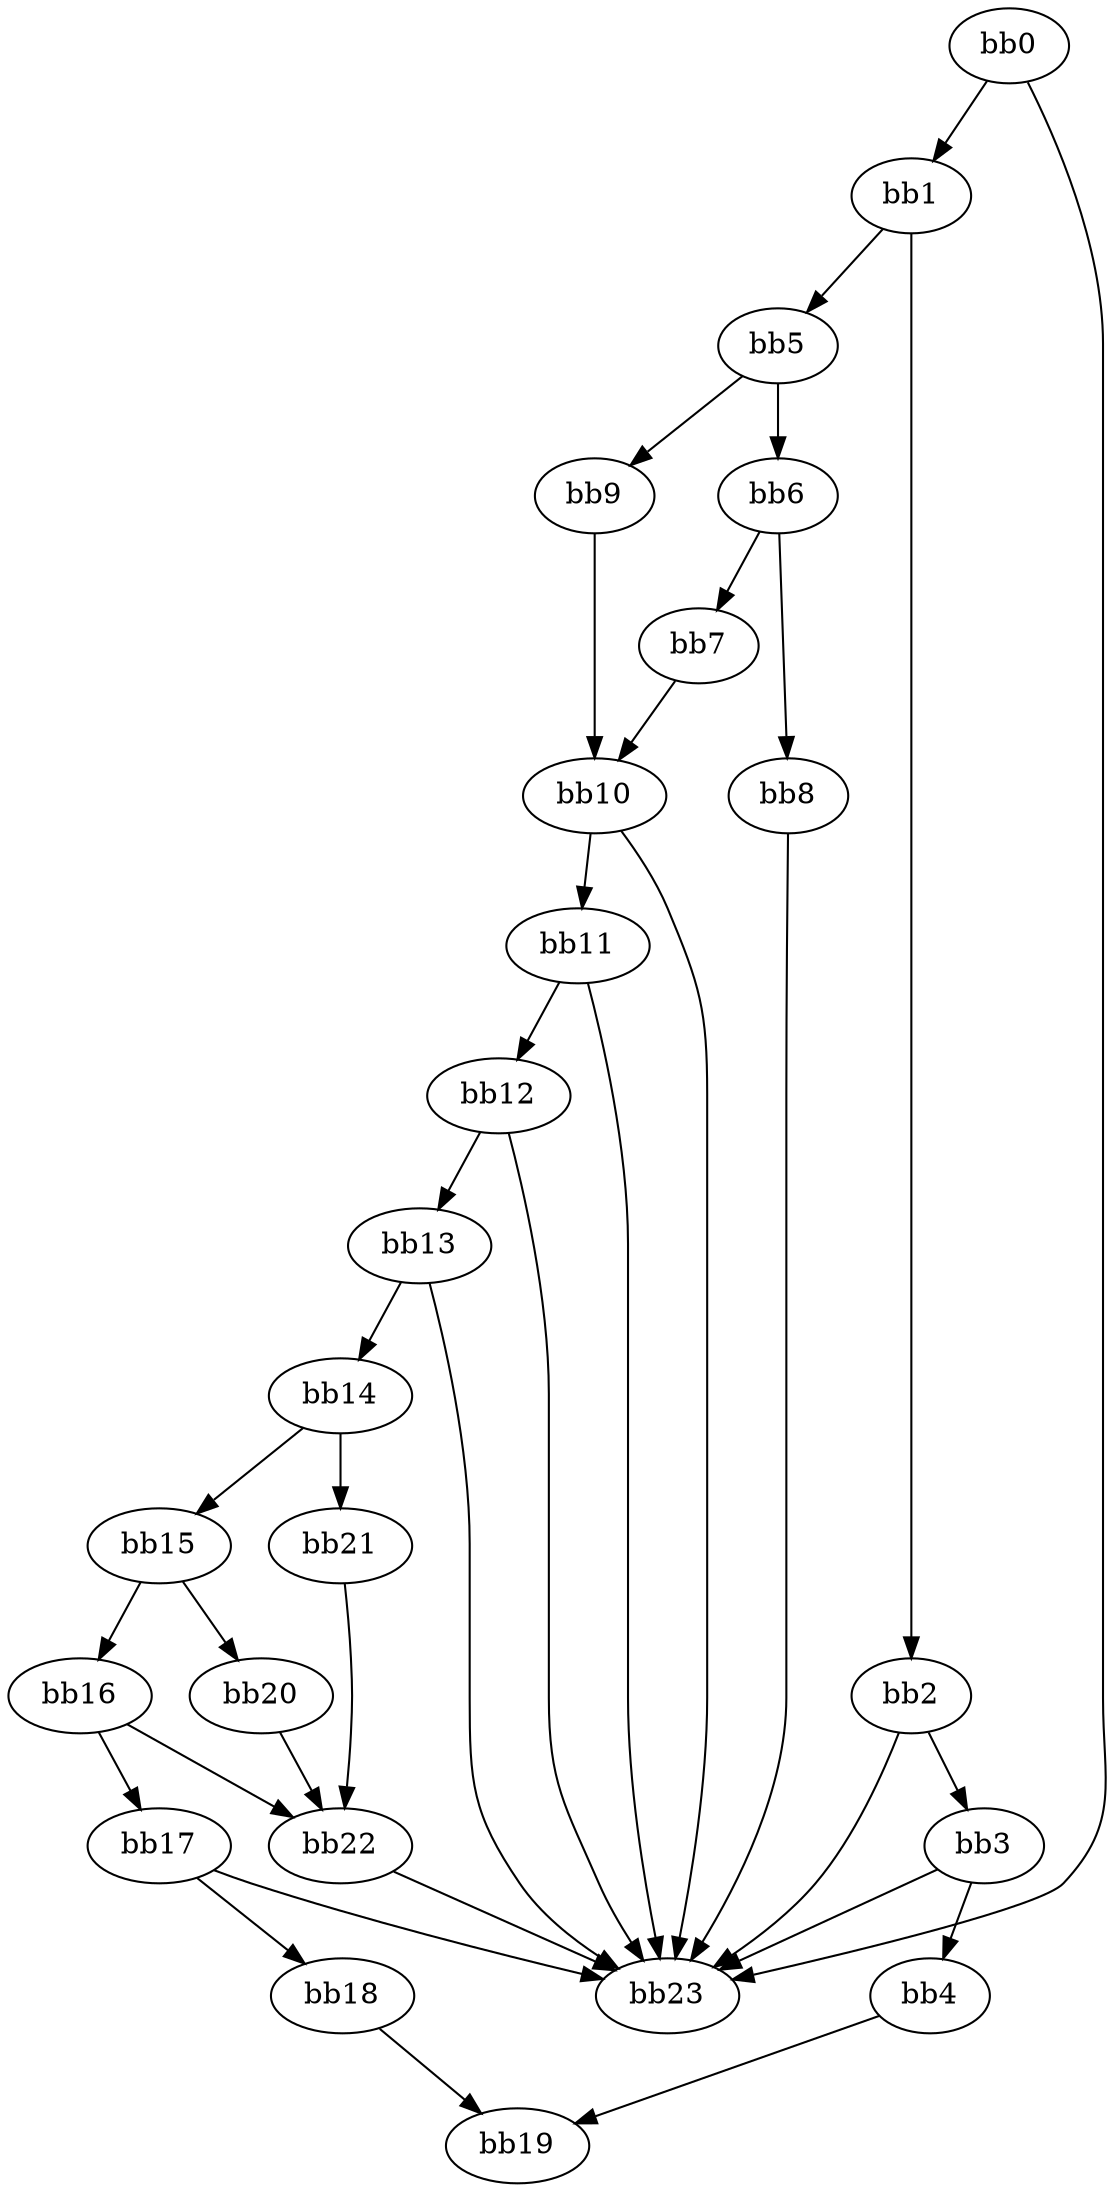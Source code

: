 digraph {
    0 [ label = "bb0\l" ]
    1 [ label = "bb1\l" ]
    2 [ label = "bb2\l" ]
    3 [ label = "bb3\l" ]
    4 [ label = "bb4\l" ]
    5 [ label = "bb5\l" ]
    6 [ label = "bb6\l" ]
    7 [ label = "bb7\l" ]
    8 [ label = "bb8\l" ]
    9 [ label = "bb9\l" ]
    10 [ label = "bb10\l" ]
    11 [ label = "bb11\l" ]
    12 [ label = "bb12\l" ]
    13 [ label = "bb13\l" ]
    14 [ label = "bb14\l" ]
    15 [ label = "bb15\l" ]
    16 [ label = "bb16\l" ]
    17 [ label = "bb17\l" ]
    18 [ label = "bb18\l" ]
    19 [ label = "bb19\l" ]
    20 [ label = "bb20\l" ]
    21 [ label = "bb21\l" ]
    22 [ label = "bb22\l" ]
    23 [ label = "bb23\l" ]
    0 -> 1 [ ]
    0 -> 23 [ ]
    1 -> 2 [ ]
    1 -> 5 [ ]
    2 -> 3 [ ]
    2 -> 23 [ ]
    3 -> 4 [ ]
    3 -> 23 [ ]
    4 -> 19 [ ]
    5 -> 6 [ ]
    5 -> 9 [ ]
    6 -> 7 [ ]
    6 -> 8 [ ]
    7 -> 10 [ ]
    8 -> 23 [ ]
    9 -> 10 [ ]
    10 -> 11 [ ]
    10 -> 23 [ ]
    11 -> 12 [ ]
    11 -> 23 [ ]
    12 -> 13 [ ]
    12 -> 23 [ ]
    13 -> 14 [ ]
    13 -> 23 [ ]
    14 -> 15 [ ]
    14 -> 21 [ ]
    15 -> 16 [ ]
    15 -> 20 [ ]
    16 -> 17 [ ]
    16 -> 22 [ ]
    17 -> 18 [ ]
    17 -> 23 [ ]
    18 -> 19 [ ]
    20 -> 22 [ ]
    21 -> 22 [ ]
    22 -> 23 [ ]
}

